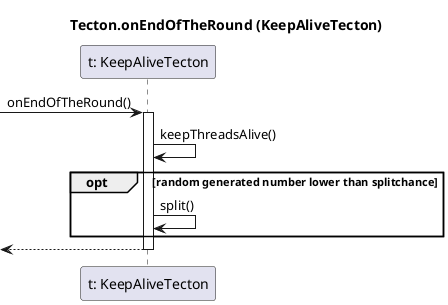 @startuml endofround_tecton

title Tecton.onEndOfTheRound (KeepAliveTecton)

participant "t: KeepAliveTecton" as tecton

-> tecton: onEndOfTheRound()
activate tecton

tecton -> tecton: keepThreadsAlive()

opt random generated number lower than splitchance
	tecton -> tecton: split()
end

<-- tecton
deactivate tecton
@enduml
